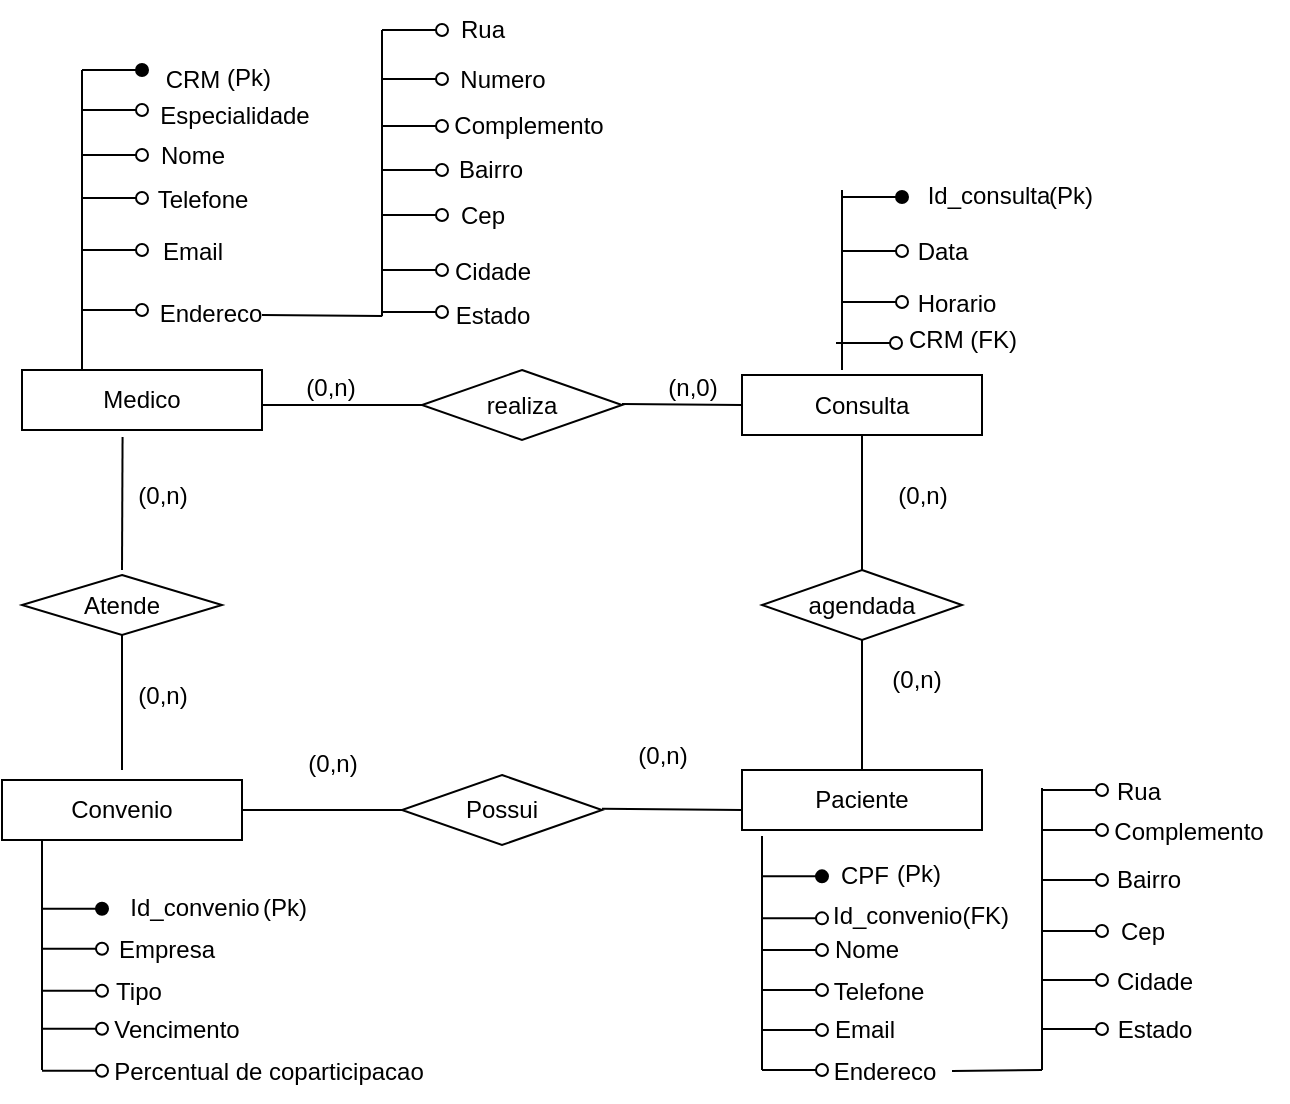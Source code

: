 <mxfile version="24.7.7">
  <diagram name="Página-1" id="EnA2IE_0EmNWeoBkGCOh">
    <mxGraphModel dx="1195" dy="975" grid="1" gridSize="10" guides="1" tooltips="1" connect="1" arrows="1" fold="1" page="0" pageScale="1" pageWidth="827" pageHeight="1169" math="0" shadow="0">
      <root>
        <mxCell id="0" />
        <mxCell id="1" parent="0" />
        <mxCell id="6q34shTgnDWmCKB_raZ_-2" value="Consulta" style="rounded=0;whiteSpace=wrap;html=1;" parent="1" vertex="1">
          <mxGeometry x="430" y="172.5" width="120" height="30" as="geometry" />
        </mxCell>
        <mxCell id="6q34shTgnDWmCKB_raZ_-3" value="Paciente" style="rounded=0;whiteSpace=wrap;html=1;" parent="1" vertex="1">
          <mxGeometry x="430" y="370" width="120" height="30" as="geometry" />
        </mxCell>
        <mxCell id="6q34shTgnDWmCKB_raZ_-4" value="Convenio" style="rounded=0;whiteSpace=wrap;html=1;" parent="1" vertex="1">
          <mxGeometry x="60" y="375" width="120" height="30" as="geometry" />
        </mxCell>
        <mxCell id="6q34shTgnDWmCKB_raZ_-5" value="realiza" style="rhombus;whiteSpace=wrap;html=1;rounded=0;" parent="1" vertex="1">
          <mxGeometry x="270" y="170" width="100" height="35" as="geometry" />
        </mxCell>
        <mxCell id="V7OkiU5_6bdOKGm9sfxt-2" value="Possui" style="rhombus;whiteSpace=wrap;html=1;rounded=0;" parent="1" vertex="1">
          <mxGeometry x="260" y="372.5" width="100" height="35" as="geometry" />
        </mxCell>
        <mxCell id="V7OkiU5_6bdOKGm9sfxt-3" value="Atende" style="rhombus;whiteSpace=wrap;html=1;rounded=0;" parent="1" vertex="1">
          <mxGeometry x="70" y="272.5" width="100" height="30" as="geometry" />
        </mxCell>
        <mxCell id="V7OkiU5_6bdOKGm9sfxt-5" value="" style="endArrow=none;html=1;rounded=0;exitX=1;exitY=0.583;exitDx=0;exitDy=0;entryX=0;entryY=0.5;entryDx=0;entryDy=0;exitPerimeter=0;" parent="1" source="6q34shTgnDWmCKB_raZ_-1" target="6q34shTgnDWmCKB_raZ_-5" edge="1">
          <mxGeometry width="50" height="50" relative="1" as="geometry">
            <mxPoint x="200" y="170" as="sourcePoint" />
            <mxPoint x="270" y="180" as="targetPoint" />
            <Array as="points" />
          </mxGeometry>
        </mxCell>
        <mxCell id="V7OkiU5_6bdOKGm9sfxt-7" value="" style="endArrow=none;html=1;rounded=0;entryX=0.5;entryY=1;entryDx=0;entryDy=0;exitX=0.5;exitY=0;exitDx=0;exitDy=0;" parent="1" source="V7OkiU5_6bdOKGm9sfxt-1" target="6q34shTgnDWmCKB_raZ_-2" edge="1">
          <mxGeometry width="50" height="50" relative="1" as="geometry">
            <mxPoint x="455" y="120" as="sourcePoint" />
            <mxPoint x="525" y="120" as="targetPoint" />
          </mxGeometry>
        </mxCell>
        <mxCell id="V7OkiU5_6bdOKGm9sfxt-8" value="" style="endArrow=none;html=1;rounded=0;exitX=0.5;exitY=0;exitDx=0;exitDy=0;" parent="1" source="V7OkiU5_6bdOKGm9sfxt-1" edge="1">
          <mxGeometry width="50" height="50" relative="1" as="geometry">
            <mxPoint x="489.5" y="242" as="sourcePoint" />
            <mxPoint x="490" y="210" as="targetPoint" />
            <Array as="points" />
          </mxGeometry>
        </mxCell>
        <mxCell id="V7OkiU5_6bdOKGm9sfxt-10" value="" style="endArrow=none;html=1;rounded=0;exitX=1;exitY=0.5;exitDx=0;exitDy=0;" parent="1" source="6q34shTgnDWmCKB_raZ_-4" edge="1">
          <mxGeometry width="50" height="50" relative="1" as="geometry">
            <mxPoint x="190" y="277" as="sourcePoint" />
            <mxPoint x="260" y="390" as="targetPoint" />
            <Array as="points" />
          </mxGeometry>
        </mxCell>
        <mxCell id="V7OkiU5_6bdOKGm9sfxt-11" value="" style="endArrow=none;html=1;rounded=0;exitX=0.25;exitY=0;exitDx=0;exitDy=0;" parent="1" source="6q34shTgnDWmCKB_raZ_-1" edge="1">
          <mxGeometry width="50" height="50" relative="1" as="geometry">
            <mxPoint x="120" y="160" as="sourcePoint" />
            <mxPoint x="100" y="20" as="targetPoint" />
            <Array as="points">
              <mxPoint x="100" y="80" />
            </Array>
          </mxGeometry>
        </mxCell>
        <mxCell id="V7OkiU5_6bdOKGm9sfxt-29" value="" style="endArrow=none;html=1;rounded=0;entryX=0.419;entryY=1.117;entryDx=0;entryDy=0;entryPerimeter=0;" parent="1" target="6q34shTgnDWmCKB_raZ_-1" edge="1">
          <mxGeometry width="50" height="50" relative="1" as="geometry">
            <mxPoint x="120" y="270" as="sourcePoint" />
            <mxPoint x="130" y="200" as="targetPoint" />
            <Array as="points" />
          </mxGeometry>
        </mxCell>
        <mxCell id="6q34shTgnDWmCKB_raZ_-1" value="Medico" style="rounded=0;whiteSpace=wrap;html=1;" parent="1" vertex="1">
          <mxGeometry x="70" y="170" width="120" height="30" as="geometry" />
        </mxCell>
        <mxCell id="V7OkiU5_6bdOKGm9sfxt-30" value="" style="endArrow=none;html=1;rounded=0;" parent="1" edge="1">
          <mxGeometry width="50" height="50" relative="1" as="geometry">
            <mxPoint x="143.143" y="29.642" as="sourcePoint" />
            <mxPoint x="142.5" y="30" as="targetPoint" />
          </mxGeometry>
        </mxCell>
        <mxCell id="V7OkiU5_6bdOKGm9sfxt-31" value="" style="endArrow=none;html=1;rounded=0;startArrow=oval;startFill=0;" parent="1" edge="1">
          <mxGeometry width="50" height="50" relative="1" as="geometry">
            <mxPoint x="130" y="40" as="sourcePoint" />
            <mxPoint x="100" y="40" as="targetPoint" />
          </mxGeometry>
        </mxCell>
        <mxCell id="V7OkiU5_6bdOKGm9sfxt-43" style="edgeStyle=orthogonalEdgeStyle;rounded=0;orthogonalLoop=1;jettySize=auto;html=1;startArrow=oval;startFill=1;" parent="1" edge="1">
          <mxGeometry relative="1" as="geometry">
            <mxPoint x="145" y="30" as="targetPoint" />
            <mxPoint x="145" y="30" as="sourcePoint" />
          </mxGeometry>
        </mxCell>
        <mxCell id="V7OkiU5_6bdOKGm9sfxt-45" value="" style="endArrow=none;html=1;rounded=0;startArrow=oval;startFill=1;" parent="1" edge="1">
          <mxGeometry width="50" height="50" relative="1" as="geometry">
            <mxPoint x="130" y="20" as="sourcePoint" />
            <mxPoint x="100" y="20" as="targetPoint" />
          </mxGeometry>
        </mxCell>
        <mxCell id="V7OkiU5_6bdOKGm9sfxt-47" value="" style="endArrow=none;html=1;rounded=0;startArrow=oval;startFill=0;" parent="1" edge="1">
          <mxGeometry width="50" height="50" relative="1" as="geometry">
            <mxPoint x="130" y="62.5" as="sourcePoint" />
            <mxPoint x="100" y="62.5" as="targetPoint" />
          </mxGeometry>
        </mxCell>
        <mxCell id="V7OkiU5_6bdOKGm9sfxt-48" value="" style="endArrow=none;html=1;rounded=0;startArrow=oval;startFill=0;" parent="1" edge="1">
          <mxGeometry width="50" height="50" relative="1" as="geometry">
            <mxPoint x="130" y="84" as="sourcePoint" />
            <mxPoint x="100" y="84" as="targetPoint" />
          </mxGeometry>
        </mxCell>
        <mxCell id="V7OkiU5_6bdOKGm9sfxt-50" value="" style="endArrow=none;html=1;rounded=0;startArrow=oval;startFill=0;" parent="1" edge="1">
          <mxGeometry width="50" height="50" relative="1" as="geometry">
            <mxPoint x="130" y="110" as="sourcePoint" />
            <mxPoint x="100" y="110" as="targetPoint" />
          </mxGeometry>
        </mxCell>
        <mxCell id="V7OkiU5_6bdOKGm9sfxt-51" value="" style="endArrow=none;html=1;rounded=0;startArrow=oval;startFill=0;" parent="1" edge="1">
          <mxGeometry width="50" height="50" relative="1" as="geometry">
            <mxPoint x="130" y="140" as="sourcePoint" />
            <mxPoint x="100" y="140" as="targetPoint" />
          </mxGeometry>
        </mxCell>
        <mxCell id="V7OkiU5_6bdOKGm9sfxt-52" value="CRM" style="text;html=1;align=center;verticalAlign=middle;resizable=0;points=[];autosize=1;strokeColor=none;fillColor=none;" parent="1" vertex="1">
          <mxGeometry x="130" y="10" width="50" height="30" as="geometry" />
        </mxCell>
        <mxCell id="V7OkiU5_6bdOKGm9sfxt-53" value="Especialidade" style="text;html=1;align=center;verticalAlign=middle;resizable=0;points=[];autosize=1;strokeColor=none;fillColor=none;" parent="1" vertex="1">
          <mxGeometry x="126" y="27.5" width="100" height="30" as="geometry" />
        </mxCell>
        <mxCell id="V7OkiU5_6bdOKGm9sfxt-58" value="Nome" style="text;html=1;align=center;verticalAlign=middle;resizable=0;points=[];autosize=1;strokeColor=none;fillColor=none;" parent="1" vertex="1">
          <mxGeometry x="125" y="48" width="60" height="30" as="geometry" />
        </mxCell>
        <mxCell id="V7OkiU5_6bdOKGm9sfxt-59" value="Telefone" style="text;html=1;align=center;verticalAlign=middle;resizable=0;points=[];autosize=1;strokeColor=none;fillColor=none;" parent="1" vertex="1">
          <mxGeometry x="125" y="70" width="70" height="30" as="geometry" />
        </mxCell>
        <mxCell id="V7OkiU5_6bdOKGm9sfxt-60" value="Email" style="text;html=1;align=center;verticalAlign=middle;resizable=0;points=[];autosize=1;strokeColor=none;fillColor=none;" parent="1" vertex="1">
          <mxGeometry x="130" y="96" width="50" height="30" as="geometry" />
        </mxCell>
        <mxCell id="V7OkiU5_6bdOKGm9sfxt-61" value="Endereco" style="text;html=1;align=center;verticalAlign=middle;resizable=0;points=[];autosize=1;strokeColor=none;fillColor=none;" parent="1" vertex="1">
          <mxGeometry x="129" y="126.5" width="70" height="30" as="geometry" />
        </mxCell>
        <mxCell id="V7OkiU5_6bdOKGm9sfxt-66" value="" style="endArrow=none;html=1;rounded=0;" parent="1" edge="1">
          <mxGeometry width="50" height="50" relative="1" as="geometry">
            <mxPoint x="190" y="142.5" as="sourcePoint" />
            <mxPoint x="250" y="143" as="targetPoint" />
          </mxGeometry>
        </mxCell>
        <mxCell id="V7OkiU5_6bdOKGm9sfxt-72" value="" style="endArrow=none;html=1;rounded=0;" parent="1" edge="1">
          <mxGeometry width="50" height="50" relative="1" as="geometry">
            <mxPoint x="250" y="143.13" as="sourcePoint" />
            <mxPoint x="250" as="targetPoint" />
          </mxGeometry>
        </mxCell>
        <mxCell id="V7OkiU5_6bdOKGm9sfxt-74" value="" style="endArrow=none;html=1;rounded=0;startArrow=oval;startFill=0;" parent="1" edge="1">
          <mxGeometry width="50" height="50" relative="1" as="geometry">
            <mxPoint x="280" as="sourcePoint" />
            <mxPoint x="250" as="targetPoint" />
          </mxGeometry>
        </mxCell>
        <mxCell id="V7OkiU5_6bdOKGm9sfxt-75" value="Rua" style="text;html=1;align=center;verticalAlign=middle;resizable=0;points=[];autosize=1;strokeColor=none;fillColor=none;" parent="1" vertex="1">
          <mxGeometry x="275" y="-15" width="50" height="30" as="geometry" />
        </mxCell>
        <mxCell id="V7OkiU5_6bdOKGm9sfxt-76" value="" style="endArrow=none;html=1;rounded=0;startArrow=oval;startFill=0;" parent="1" edge="1">
          <mxGeometry width="50" height="50" relative="1" as="geometry">
            <mxPoint x="280" y="24.5" as="sourcePoint" />
            <mxPoint x="250" y="24.5" as="targetPoint" />
          </mxGeometry>
        </mxCell>
        <mxCell id="V7OkiU5_6bdOKGm9sfxt-77" value="Numero" style="text;html=1;align=center;verticalAlign=middle;resizable=0;points=[];autosize=1;strokeColor=none;fillColor=none;" parent="1" vertex="1">
          <mxGeometry x="275" y="10" width="70" height="30" as="geometry" />
        </mxCell>
        <mxCell id="V7OkiU5_6bdOKGm9sfxt-79" value="" style="endArrow=none;html=1;rounded=0;startArrow=oval;startFill=0;" parent="1" edge="1">
          <mxGeometry width="50" height="50" relative="1" as="geometry">
            <mxPoint x="280" y="48" as="sourcePoint" />
            <mxPoint x="250" y="48" as="targetPoint" />
          </mxGeometry>
        </mxCell>
        <mxCell id="V7OkiU5_6bdOKGm9sfxt-80" value="Complemento" style="text;html=1;align=center;verticalAlign=middle;resizable=0;points=[];autosize=1;strokeColor=none;fillColor=none;" parent="1" vertex="1">
          <mxGeometry x="273" y="32.5" width="100" height="30" as="geometry" />
        </mxCell>
        <mxCell id="V7OkiU5_6bdOKGm9sfxt-83" value="" style="endArrow=none;html=1;rounded=0;startArrow=oval;startFill=0;" parent="1" edge="1">
          <mxGeometry width="50" height="50" relative="1" as="geometry">
            <mxPoint x="280" y="70" as="sourcePoint" />
            <mxPoint x="250" y="70" as="targetPoint" />
          </mxGeometry>
        </mxCell>
        <mxCell id="V7OkiU5_6bdOKGm9sfxt-85" value="Bairro" style="text;html=1;align=center;verticalAlign=middle;resizable=0;points=[];autosize=1;strokeColor=none;fillColor=none;" parent="1" vertex="1">
          <mxGeometry x="274" y="54.5" width="60" height="30" as="geometry" />
        </mxCell>
        <mxCell id="V7OkiU5_6bdOKGm9sfxt-87" value="" style="endArrow=none;html=1;rounded=0;startArrow=oval;startFill=0;" parent="1" edge="1">
          <mxGeometry width="50" height="50" relative="1" as="geometry">
            <mxPoint x="280" y="92.5" as="sourcePoint" />
            <mxPoint x="250" y="92.5" as="targetPoint" />
          </mxGeometry>
        </mxCell>
        <mxCell id="V7OkiU5_6bdOKGm9sfxt-88" value="Cep" style="text;html=1;align=center;verticalAlign=middle;resizable=0;points=[];autosize=1;strokeColor=none;fillColor=none;" parent="1" vertex="1">
          <mxGeometry x="275" y="78" width="50" height="30" as="geometry" />
        </mxCell>
        <mxCell id="V7OkiU5_6bdOKGm9sfxt-89" value="" style="endArrow=none;html=1;rounded=0;startArrow=oval;startFill=0;" parent="1" edge="1">
          <mxGeometry width="50" height="50" relative="1" as="geometry">
            <mxPoint x="280" y="120" as="sourcePoint" />
            <mxPoint x="250" y="120" as="targetPoint" />
          </mxGeometry>
        </mxCell>
        <mxCell id="V7OkiU5_6bdOKGm9sfxt-90" value="Cidade" style="text;html=1;align=center;verticalAlign=middle;resizable=0;points=[];autosize=1;strokeColor=none;fillColor=none;" parent="1" vertex="1">
          <mxGeometry x="275" y="106" width="60" height="30" as="geometry" />
        </mxCell>
        <mxCell id="V7OkiU5_6bdOKGm9sfxt-92" value="" style="endArrow=none;html=1;rounded=0;startArrow=oval;startFill=0;" parent="1" edge="1">
          <mxGeometry width="50" height="50" relative="1" as="geometry">
            <mxPoint x="280" y="141" as="sourcePoint" />
            <mxPoint x="250" y="141" as="targetPoint" />
          </mxGeometry>
        </mxCell>
        <mxCell id="V7OkiU5_6bdOKGm9sfxt-93" value="Estado" style="text;html=1;align=center;verticalAlign=middle;resizable=0;points=[];autosize=1;strokeColor=none;fillColor=none;" parent="1" vertex="1">
          <mxGeometry x="275" y="127.5" width="60" height="30" as="geometry" />
        </mxCell>
        <mxCell id="V7OkiU5_6bdOKGm9sfxt-94" value="" style="endArrow=none;html=1;rounded=0;exitX=1;exitY=0.5;exitDx=0;exitDy=0;" parent="1" edge="1">
          <mxGeometry width="50" height="50" relative="1" as="geometry">
            <mxPoint x="370" y="187" as="sourcePoint" />
            <mxPoint x="430" y="187.5" as="targetPoint" />
            <Array as="points" />
          </mxGeometry>
        </mxCell>
        <mxCell id="V7OkiU5_6bdOKGm9sfxt-95" style="edgeStyle=orthogonalEdgeStyle;rounded=0;orthogonalLoop=1;jettySize=auto;html=1;exitX=0.5;exitY=1;exitDx=0;exitDy=0;" parent="1" source="6q34shTgnDWmCKB_raZ_-3" target="6q34shTgnDWmCKB_raZ_-3" edge="1">
          <mxGeometry relative="1" as="geometry" />
        </mxCell>
        <mxCell id="V7OkiU5_6bdOKGm9sfxt-96" value="" style="endArrow=none;html=1;rounded=0;exitX=0.5;exitY=0;exitDx=0;exitDy=0;" parent="1" source="6q34shTgnDWmCKB_raZ_-3" target="V7OkiU5_6bdOKGm9sfxt-1" edge="1">
          <mxGeometry width="50" height="50" relative="1" as="geometry">
            <mxPoint x="490" y="370" as="sourcePoint" />
            <mxPoint x="490" y="190" as="targetPoint" />
            <Array as="points">
              <mxPoint x="490" y="210" />
            </Array>
          </mxGeometry>
        </mxCell>
        <mxCell id="V7OkiU5_6bdOKGm9sfxt-1" value="agendada" style="rhombus;whiteSpace=wrap;html=1;rounded=0;" parent="1" vertex="1">
          <mxGeometry x="440" y="270" width="100" height="35" as="geometry" />
        </mxCell>
        <mxCell id="V7OkiU5_6bdOKGm9sfxt-97" value="" style="endArrow=none;html=1;rounded=0;" parent="1" edge="1">
          <mxGeometry width="50" height="50" relative="1" as="geometry">
            <mxPoint x="480" y="170" as="sourcePoint" />
            <mxPoint x="480" y="80" as="targetPoint" />
          </mxGeometry>
        </mxCell>
        <mxCell id="V7OkiU5_6bdOKGm9sfxt-98" value="" style="endArrow=none;html=1;rounded=0;startArrow=oval;startFill=1;" parent="1" edge="1">
          <mxGeometry width="50" height="50" relative="1" as="geometry">
            <mxPoint x="510" y="83.5" as="sourcePoint" />
            <mxPoint x="480" y="83.5" as="targetPoint" />
          </mxGeometry>
        </mxCell>
        <mxCell id="V7OkiU5_6bdOKGm9sfxt-100" value="" style="endArrow=none;html=1;rounded=0;startArrow=oval;startFill=0;" parent="1" edge="1">
          <mxGeometry width="50" height="50" relative="1" as="geometry">
            <mxPoint x="510" y="110.5" as="sourcePoint" />
            <mxPoint x="480" y="110.5" as="targetPoint" />
          </mxGeometry>
        </mxCell>
        <mxCell id="V7OkiU5_6bdOKGm9sfxt-101" value="" style="endArrow=none;html=1;rounded=0;startArrow=oval;startFill=0;" parent="1" edge="1">
          <mxGeometry width="50" height="50" relative="1" as="geometry">
            <mxPoint x="510" y="136" as="sourcePoint" />
            <mxPoint x="480" y="136" as="targetPoint" />
          </mxGeometry>
        </mxCell>
        <mxCell id="V7OkiU5_6bdOKGm9sfxt-102" value="Id_consulta" style="text;html=1;align=center;verticalAlign=middle;resizable=0;points=[];autosize=1;strokeColor=none;fillColor=none;" parent="1" vertex="1">
          <mxGeometry x="513" y="68" width="80" height="30" as="geometry" />
        </mxCell>
        <mxCell id="V7OkiU5_6bdOKGm9sfxt-103" value="Data" style="text;html=1;align=center;verticalAlign=middle;resizable=0;points=[];autosize=1;strokeColor=none;fillColor=none;" parent="1" vertex="1">
          <mxGeometry x="505" y="96" width="50" height="30" as="geometry" />
        </mxCell>
        <mxCell id="V7OkiU5_6bdOKGm9sfxt-104" value="Horario" style="text;html=1;align=center;verticalAlign=middle;resizable=0;points=[];autosize=1;strokeColor=none;fillColor=none;" parent="1" vertex="1">
          <mxGeometry x="507" y="122" width="60" height="30" as="geometry" />
        </mxCell>
        <mxCell id="V7OkiU5_6bdOKGm9sfxt-105" value="" style="endArrow=none;html=1;rounded=0;" parent="1" edge="1">
          <mxGeometry width="50" height="50" relative="1" as="geometry">
            <mxPoint x="440" y="520" as="sourcePoint" />
            <mxPoint x="440" y="403" as="targetPoint" />
          </mxGeometry>
        </mxCell>
        <mxCell id="V7OkiU5_6bdOKGm9sfxt-106" value="" style="endArrow=none;html=1;rounded=0;startArrow=oval;startFill=1;" parent="1" edge="1">
          <mxGeometry width="50" height="50" relative="1" as="geometry">
            <mxPoint x="470" y="423.17" as="sourcePoint" />
            <mxPoint x="440" y="423.17" as="targetPoint" />
          </mxGeometry>
        </mxCell>
        <mxCell id="V7OkiU5_6bdOKGm9sfxt-107" value="CPF" style="text;html=1;align=center;verticalAlign=middle;resizable=0;points=[];autosize=1;strokeColor=none;fillColor=none;" parent="1" vertex="1">
          <mxGeometry x="466" y="407.5" width="50" height="30" as="geometry" />
        </mxCell>
        <mxCell id="V7OkiU5_6bdOKGm9sfxt-108" value="" style="endArrow=none;html=1;rounded=0;startArrow=oval;startFill=0;" parent="1" edge="1">
          <mxGeometry width="50" height="50" relative="1" as="geometry">
            <mxPoint x="470" y="460" as="sourcePoint" />
            <mxPoint x="440" y="460" as="targetPoint" />
          </mxGeometry>
        </mxCell>
        <mxCell id="V7OkiU5_6bdOKGm9sfxt-109" value="Nome" style="text;html=1;align=center;verticalAlign=middle;resizable=0;points=[];autosize=1;strokeColor=none;fillColor=none;" parent="1" vertex="1">
          <mxGeometry x="462" y="445" width="60" height="30" as="geometry" />
        </mxCell>
        <mxCell id="V7OkiU5_6bdOKGm9sfxt-113" value="" style="endArrow=none;html=1;rounded=0;startArrow=oval;startFill=0;" parent="1" edge="1">
          <mxGeometry width="50" height="50" relative="1" as="geometry">
            <mxPoint x="470" y="480" as="sourcePoint" />
            <mxPoint x="440" y="480" as="targetPoint" />
          </mxGeometry>
        </mxCell>
        <mxCell id="V7OkiU5_6bdOKGm9sfxt-114" value="Telefone" style="text;html=1;align=center;verticalAlign=middle;resizable=0;points=[];autosize=1;strokeColor=none;fillColor=none;" parent="1" vertex="1">
          <mxGeometry x="463" y="466" width="70" height="30" as="geometry" />
        </mxCell>
        <mxCell id="V7OkiU5_6bdOKGm9sfxt-115" value="" style="endArrow=none;html=1;rounded=0;startArrow=oval;startFill=0;" parent="1" edge="1">
          <mxGeometry width="50" height="50" relative="1" as="geometry">
            <mxPoint x="470" y="500" as="sourcePoint" />
            <mxPoint x="440" y="500" as="targetPoint" />
          </mxGeometry>
        </mxCell>
        <mxCell id="V7OkiU5_6bdOKGm9sfxt-116" value="Email" style="text;html=1;align=center;verticalAlign=middle;resizable=0;points=[];autosize=1;strokeColor=none;fillColor=none;" parent="1" vertex="1">
          <mxGeometry x="466" y="485" width="50" height="30" as="geometry" />
        </mxCell>
        <mxCell id="V7OkiU5_6bdOKGm9sfxt-117" value="" style="endArrow=none;html=1;rounded=0;startArrow=oval;startFill=0;" parent="1" edge="1">
          <mxGeometry width="50" height="50" relative="1" as="geometry">
            <mxPoint x="470" y="520" as="sourcePoint" />
            <mxPoint x="440" y="520" as="targetPoint" />
          </mxGeometry>
        </mxCell>
        <mxCell id="V7OkiU5_6bdOKGm9sfxt-118" value="Endereco" style="text;html=1;align=center;verticalAlign=middle;resizable=0;points=[];autosize=1;strokeColor=none;fillColor=none;" parent="1" vertex="1">
          <mxGeometry x="466" y="506" width="70" height="30" as="geometry" />
        </mxCell>
        <mxCell id="V7OkiU5_6bdOKGm9sfxt-125" value="" style="endArrow=none;html=1;rounded=0;" parent="1" edge="1">
          <mxGeometry width="50" height="50" relative="1" as="geometry">
            <mxPoint x="535" y="520.5" as="sourcePoint" />
            <mxPoint x="580" y="520" as="targetPoint" />
          </mxGeometry>
        </mxCell>
        <mxCell id="V7OkiU5_6bdOKGm9sfxt-126" value="" style="endArrow=none;html=1;rounded=0;" parent="1" edge="1">
          <mxGeometry width="50" height="50" relative="1" as="geometry">
            <mxPoint x="580" y="520" as="sourcePoint" />
            <mxPoint x="580" y="379" as="targetPoint" />
          </mxGeometry>
        </mxCell>
        <mxCell id="V7OkiU5_6bdOKGm9sfxt-127" value="" style="endArrow=none;html=1;rounded=0;startArrow=oval;startFill=0;" parent="1" edge="1">
          <mxGeometry width="50" height="50" relative="1" as="geometry">
            <mxPoint x="610" y="380" as="sourcePoint" />
            <mxPoint x="580" y="380" as="targetPoint" />
          </mxGeometry>
        </mxCell>
        <mxCell id="V7OkiU5_6bdOKGm9sfxt-128" value="Rua" style="text;html=1;align=center;verticalAlign=middle;resizable=0;points=[];autosize=1;strokeColor=none;fillColor=none;" parent="1" vertex="1">
          <mxGeometry x="603" y="366" width="50" height="30" as="geometry" />
        </mxCell>
        <mxCell id="V7OkiU5_6bdOKGm9sfxt-129" value="" style="endArrow=none;html=1;rounded=0;startArrow=oval;startFill=0;" parent="1" edge="1">
          <mxGeometry width="50" height="50" relative="1" as="geometry">
            <mxPoint x="610" y="400" as="sourcePoint" />
            <mxPoint x="580" y="400" as="targetPoint" />
          </mxGeometry>
        </mxCell>
        <mxCell id="V7OkiU5_6bdOKGm9sfxt-130" value="Complemento" style="text;html=1;align=center;verticalAlign=middle;resizable=0;points=[];autosize=1;strokeColor=none;fillColor=none;" parent="1" vertex="1">
          <mxGeometry x="603" y="386" width="100" height="30" as="geometry" />
        </mxCell>
        <mxCell id="V7OkiU5_6bdOKGm9sfxt-132" value="" style="endArrow=none;html=1;rounded=0;startArrow=oval;startFill=0;" parent="1" edge="1">
          <mxGeometry width="50" height="50" relative="1" as="geometry">
            <mxPoint x="610" y="425" as="sourcePoint" />
            <mxPoint x="580" y="425" as="targetPoint" />
          </mxGeometry>
        </mxCell>
        <mxCell id="V7OkiU5_6bdOKGm9sfxt-133" value="Bairro" style="text;html=1;align=center;verticalAlign=middle;resizable=0;points=[];autosize=1;strokeColor=none;fillColor=none;" parent="1" vertex="1">
          <mxGeometry x="603" y="410" width="60" height="30" as="geometry" />
        </mxCell>
        <mxCell id="V7OkiU5_6bdOKGm9sfxt-134" value="" style="endArrow=none;html=1;rounded=0;startArrow=oval;startFill=0;" parent="1" edge="1">
          <mxGeometry width="50" height="50" relative="1" as="geometry">
            <mxPoint x="610" y="450.5" as="sourcePoint" />
            <mxPoint x="580" y="450.5" as="targetPoint" />
          </mxGeometry>
        </mxCell>
        <mxCell id="V7OkiU5_6bdOKGm9sfxt-135" value="Cep" style="text;html=1;align=center;verticalAlign=middle;resizable=0;points=[];autosize=1;strokeColor=none;fillColor=none;" parent="1" vertex="1">
          <mxGeometry x="605" y="436" width="50" height="30" as="geometry" />
        </mxCell>
        <mxCell id="V7OkiU5_6bdOKGm9sfxt-136" value="" style="endArrow=none;html=1;rounded=0;startArrow=oval;startFill=0;" parent="1" edge="1">
          <mxGeometry width="50" height="50" relative="1" as="geometry">
            <mxPoint x="610" y="475" as="sourcePoint" />
            <mxPoint x="580" y="475" as="targetPoint" />
          </mxGeometry>
        </mxCell>
        <mxCell id="V7OkiU5_6bdOKGm9sfxt-137" value="" style="endArrow=none;html=1;rounded=0;startArrow=oval;startFill=0;" parent="1" edge="1">
          <mxGeometry width="50" height="50" relative="1" as="geometry">
            <mxPoint x="610" y="499.5" as="sourcePoint" />
            <mxPoint x="580" y="499.5" as="targetPoint" />
          </mxGeometry>
        </mxCell>
        <mxCell id="V7OkiU5_6bdOKGm9sfxt-138" value="Cidade" style="text;html=1;align=center;verticalAlign=middle;resizable=0;points=[];autosize=1;strokeColor=none;fillColor=none;" parent="1" vertex="1">
          <mxGeometry x="606" y="461" width="60" height="30" as="geometry" />
        </mxCell>
        <mxCell id="V7OkiU5_6bdOKGm9sfxt-139" value="Estado" style="text;html=1;align=center;verticalAlign=middle;resizable=0;points=[];autosize=1;strokeColor=none;fillColor=none;" parent="1" vertex="1">
          <mxGeometry x="606" y="485" width="60" height="30" as="geometry" />
        </mxCell>
        <mxCell id="V7OkiU5_6bdOKGm9sfxt-140" value="" style="endArrow=none;html=1;rounded=0;exitX=1;exitY=0.5;exitDx=0;exitDy=0;" parent="1" edge="1">
          <mxGeometry width="50" height="50" relative="1" as="geometry">
            <mxPoint x="360" y="389.41" as="sourcePoint" />
            <mxPoint x="430" y="390" as="targetPoint" />
            <Array as="points" />
          </mxGeometry>
        </mxCell>
        <mxCell id="V7OkiU5_6bdOKGm9sfxt-141" value="" style="endArrow=none;html=1;rounded=0;" parent="1" edge="1">
          <mxGeometry width="50" height="50" relative="1" as="geometry">
            <mxPoint x="80" y="520" as="sourcePoint" />
            <mxPoint x="80" y="405" as="targetPoint" />
          </mxGeometry>
        </mxCell>
        <mxCell id="V7OkiU5_6bdOKGm9sfxt-143" value="" style="endArrow=none;html=1;rounded=0;startArrow=oval;startFill=1;" parent="1" edge="1">
          <mxGeometry width="50" height="50" relative="1" as="geometry">
            <mxPoint x="110" y="439.41" as="sourcePoint" />
            <mxPoint x="80" y="439.41" as="targetPoint" />
          </mxGeometry>
        </mxCell>
        <mxCell id="V7OkiU5_6bdOKGm9sfxt-144" value="" style="endArrow=none;html=1;rounded=0;startArrow=oval;startFill=0;" parent="1" edge="1">
          <mxGeometry width="50" height="50" relative="1" as="geometry">
            <mxPoint x="110" y="459.41" as="sourcePoint" />
            <mxPoint x="80" y="459.41" as="targetPoint" />
          </mxGeometry>
        </mxCell>
        <mxCell id="V7OkiU5_6bdOKGm9sfxt-145" value="" style="endArrow=none;html=1;rounded=0;startArrow=oval;startFill=0;" parent="1" edge="1">
          <mxGeometry width="50" height="50" relative="1" as="geometry">
            <mxPoint x="110" y="480.41" as="sourcePoint" />
            <mxPoint x="80" y="480.41" as="targetPoint" />
          </mxGeometry>
        </mxCell>
        <mxCell id="V7OkiU5_6bdOKGm9sfxt-146" value="" style="endArrow=none;html=1;rounded=0;startArrow=oval;startFill=0;" parent="1" edge="1">
          <mxGeometry width="50" height="50" relative="1" as="geometry">
            <mxPoint x="110" y="499.41" as="sourcePoint" />
            <mxPoint x="80" y="499.41" as="targetPoint" />
          </mxGeometry>
        </mxCell>
        <mxCell id="V7OkiU5_6bdOKGm9sfxt-147" value="" style="endArrow=none;html=1;rounded=0;startArrow=oval;startFill=0;" parent="1" edge="1">
          <mxGeometry width="50" height="50" relative="1" as="geometry">
            <mxPoint x="110" y="520.41" as="sourcePoint" />
            <mxPoint x="80" y="520.41" as="targetPoint" />
          </mxGeometry>
        </mxCell>
        <mxCell id="V7OkiU5_6bdOKGm9sfxt-148" value="Id_convenio" style="text;html=1;align=center;verticalAlign=middle;resizable=0;points=[];autosize=1;strokeColor=none;fillColor=none;" parent="1" vertex="1">
          <mxGeometry x="111" y="424" width="90" height="30" as="geometry" />
        </mxCell>
        <mxCell id="V7OkiU5_6bdOKGm9sfxt-149" value="Empresa" style="text;html=1;align=center;verticalAlign=middle;resizable=0;points=[];autosize=1;strokeColor=none;fillColor=none;" parent="1" vertex="1">
          <mxGeometry x="107" y="445" width="70" height="30" as="geometry" />
        </mxCell>
        <mxCell id="V7OkiU5_6bdOKGm9sfxt-150" value="Tipo" style="text;html=1;align=center;verticalAlign=middle;resizable=0;points=[];autosize=1;strokeColor=none;fillColor=none;" parent="1" vertex="1">
          <mxGeometry x="103" y="466" width="50" height="30" as="geometry" />
        </mxCell>
        <mxCell id="V7OkiU5_6bdOKGm9sfxt-151" value="Vencimento" style="text;html=1;align=center;verticalAlign=middle;resizable=0;points=[];autosize=1;strokeColor=none;fillColor=none;" parent="1" vertex="1">
          <mxGeometry x="102" y="485" width="90" height="30" as="geometry" />
        </mxCell>
        <mxCell id="V7OkiU5_6bdOKGm9sfxt-152" value="Percentual de coparticipacao" style="text;html=1;align=center;verticalAlign=middle;resizable=0;points=[];autosize=1;strokeColor=none;fillColor=none;" parent="1" vertex="1">
          <mxGeometry x="103" y="506" width="180" height="30" as="geometry" />
        </mxCell>
        <mxCell id="V7OkiU5_6bdOKGm9sfxt-153" value="" style="endArrow=none;html=1;rounded=0;entryX=0.5;entryY=1;entryDx=0;entryDy=0;" parent="1" target="V7OkiU5_6bdOKGm9sfxt-3" edge="1">
          <mxGeometry width="50" height="50" relative="1" as="geometry">
            <mxPoint x="120" y="370" as="sourcePoint" />
            <mxPoint x="167" y="320" as="targetPoint" />
          </mxGeometry>
        </mxCell>
        <mxCell id="V7OkiU5_6bdOKGm9sfxt-154" value="(0,n)" style="text;html=1;align=center;verticalAlign=middle;resizable=0;points=[];autosize=1;strokeColor=none;fillColor=none;" parent="1" vertex="1">
          <mxGeometry x="199" y="164" width="50" height="30" as="geometry" />
        </mxCell>
        <mxCell id="V7OkiU5_6bdOKGm9sfxt-155" value="(n,0)" style="text;html=1;align=center;verticalAlign=middle;resizable=0;points=[];autosize=1;strokeColor=none;fillColor=none;" parent="1" vertex="1">
          <mxGeometry x="380" y="164" width="50" height="30" as="geometry" />
        </mxCell>
        <mxCell id="V7OkiU5_6bdOKGm9sfxt-156" value="(Pk)" style="text;html=1;align=center;verticalAlign=middle;resizable=0;points=[];autosize=1;strokeColor=none;fillColor=none;" parent="1" vertex="1">
          <mxGeometry x="158" y="9" width="50" height="30" as="geometry" />
        </mxCell>
        <mxCell id="V7OkiU5_6bdOKGm9sfxt-157" value="(Pk)" style="text;html=1;align=center;verticalAlign=middle;resizable=0;points=[];autosize=1;strokeColor=none;fillColor=none;" parent="1" vertex="1">
          <mxGeometry x="569" y="68" width="50" height="30" as="geometry" />
        </mxCell>
        <mxCell id="V7OkiU5_6bdOKGm9sfxt-158" value="(Pk)" style="text;html=1;align=center;verticalAlign=middle;resizable=0;points=[];autosize=1;strokeColor=none;fillColor=none;" parent="1" vertex="1">
          <mxGeometry x="493" y="407" width="50" height="30" as="geometry" />
        </mxCell>
        <mxCell id="V7OkiU5_6bdOKGm9sfxt-159" value="(Pk)" style="text;html=1;align=center;verticalAlign=middle;resizable=0;points=[];autosize=1;strokeColor=none;fillColor=none;" parent="1" vertex="1">
          <mxGeometry x="176" y="424" width="50" height="30" as="geometry" />
        </mxCell>
        <mxCell id="Ie03HKGXqff3tl3apJhO-1" value="(0,n)" style="text;html=1;align=center;verticalAlign=middle;resizable=0;points=[];autosize=1;strokeColor=none;fillColor=none;" parent="1" vertex="1">
          <mxGeometry x="495" y="218" width="50" height="30" as="geometry" />
        </mxCell>
        <mxCell id="Ie03HKGXqff3tl3apJhO-3" value="(0&lt;span style=&quot;background-color: initial;&quot;&gt;,n)&lt;/span&gt;" style="text;html=1;align=center;verticalAlign=middle;resizable=0;points=[];autosize=1;strokeColor=none;fillColor=none;" parent="1" vertex="1">
          <mxGeometry x="365" y="348" width="50" height="30" as="geometry" />
        </mxCell>
        <mxCell id="Z-KORPXH8-hokRQiBN_Q-1" value="(0,n)" style="text;html=1;align=center;verticalAlign=middle;resizable=0;points=[];autosize=1;strokeColor=none;fillColor=none;" vertex="1" parent="1">
          <mxGeometry x="492" y="310" width="50" height="30" as="geometry" />
        </mxCell>
        <mxCell id="Z-KORPXH8-hokRQiBN_Q-2" value="(0,n)" style="text;html=1;align=center;verticalAlign=middle;resizable=0;points=[];autosize=1;strokeColor=none;fillColor=none;" vertex="1" parent="1">
          <mxGeometry x="115" y="218" width="50" height="30" as="geometry" />
        </mxCell>
        <mxCell id="Z-KORPXH8-hokRQiBN_Q-3" value="(0,n)" style="text;html=1;align=center;verticalAlign=middle;resizable=0;points=[];autosize=1;strokeColor=none;fillColor=none;" vertex="1" parent="1">
          <mxGeometry x="115" y="318" width="50" height="30" as="geometry" />
        </mxCell>
        <mxCell id="Z-KORPXH8-hokRQiBN_Q-4" value="(0,n)" style="text;html=1;align=center;verticalAlign=middle;resizable=0;points=[];autosize=1;strokeColor=none;fillColor=none;" vertex="1" parent="1">
          <mxGeometry x="200" y="352" width="50" height="30" as="geometry" />
        </mxCell>
        <mxCell id="Z-KORPXH8-hokRQiBN_Q-5" value="" style="endArrow=none;html=1;rounded=0;startArrow=oval;startFill=0;" edge="1" parent="1">
          <mxGeometry width="50" height="50" relative="1" as="geometry">
            <mxPoint x="507" y="156.5" as="sourcePoint" />
            <mxPoint x="477" y="156.5" as="targetPoint" />
          </mxGeometry>
        </mxCell>
        <mxCell id="Z-KORPXH8-hokRQiBN_Q-6" value="CRM (FK)" style="text;html=1;align=center;verticalAlign=middle;resizable=0;points=[];autosize=1;strokeColor=none;fillColor=none;" vertex="1" parent="1">
          <mxGeometry x="500" y="140" width="80" height="30" as="geometry" />
        </mxCell>
        <mxCell id="Z-KORPXH8-hokRQiBN_Q-7" value="" style="endArrow=none;html=1;rounded=0;startArrow=oval;startFill=0;" edge="1" parent="1">
          <mxGeometry width="50" height="50" relative="1" as="geometry">
            <mxPoint x="470" y="444.17" as="sourcePoint" />
            <mxPoint x="440" y="444.17" as="targetPoint" />
          </mxGeometry>
        </mxCell>
        <mxCell id="Z-KORPXH8-hokRQiBN_Q-8" value="Id_convenio(FK)" style="text;html=1;align=center;verticalAlign=middle;resizable=0;points=[];autosize=1;strokeColor=none;fillColor=none;" vertex="1" parent="1">
          <mxGeometry x="464" y="428" width="110" height="30" as="geometry" />
        </mxCell>
      </root>
    </mxGraphModel>
  </diagram>
</mxfile>

